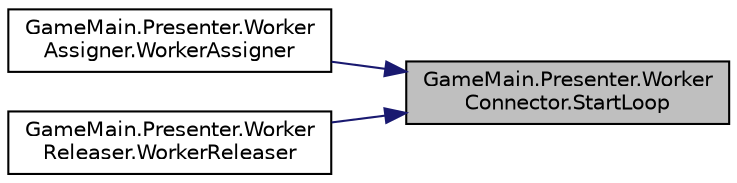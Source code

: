digraph "GameMain.Presenter.WorkerConnector.StartLoop"
{
 // LATEX_PDF_SIZE
  edge [fontname="Helvetica",fontsize="10",labelfontname="Helvetica",labelfontsize="10"];
  node [fontname="Helvetica",fontsize="10",shape=record];
  rankdir="RL";
  Node1 [label="GameMain.Presenter.Worker\lConnector.StartLoop",height=0.2,width=0.4,color="black", fillcolor="grey75", style="filled", fontcolor="black",tooltip=" "];
  Node1 -> Node2 [dir="back",color="midnightblue",fontsize="10",style="solid",fontname="Helvetica"];
  Node2 [label="GameMain.Presenter.Worker\lAssigner.WorkerAssigner",height=0.2,width=0.4,color="black", fillcolor="white", style="filled",URL="$classGameMain_1_1Presenter_1_1WorkerAssigner.html#a47df0c1c72a7e62dce944ff8ce20c176",tooltip=" "];
  Node1 -> Node3 [dir="back",color="midnightblue",fontsize="10",style="solid",fontname="Helvetica"];
  Node3 [label="GameMain.Presenter.Worker\lReleaser.WorkerReleaser",height=0.2,width=0.4,color="black", fillcolor="white", style="filled",URL="$classGameMain_1_1Presenter_1_1WorkerReleaser.html#ac2e1ecee00e96c2989b9c57884a8f447",tooltip=" "];
}
